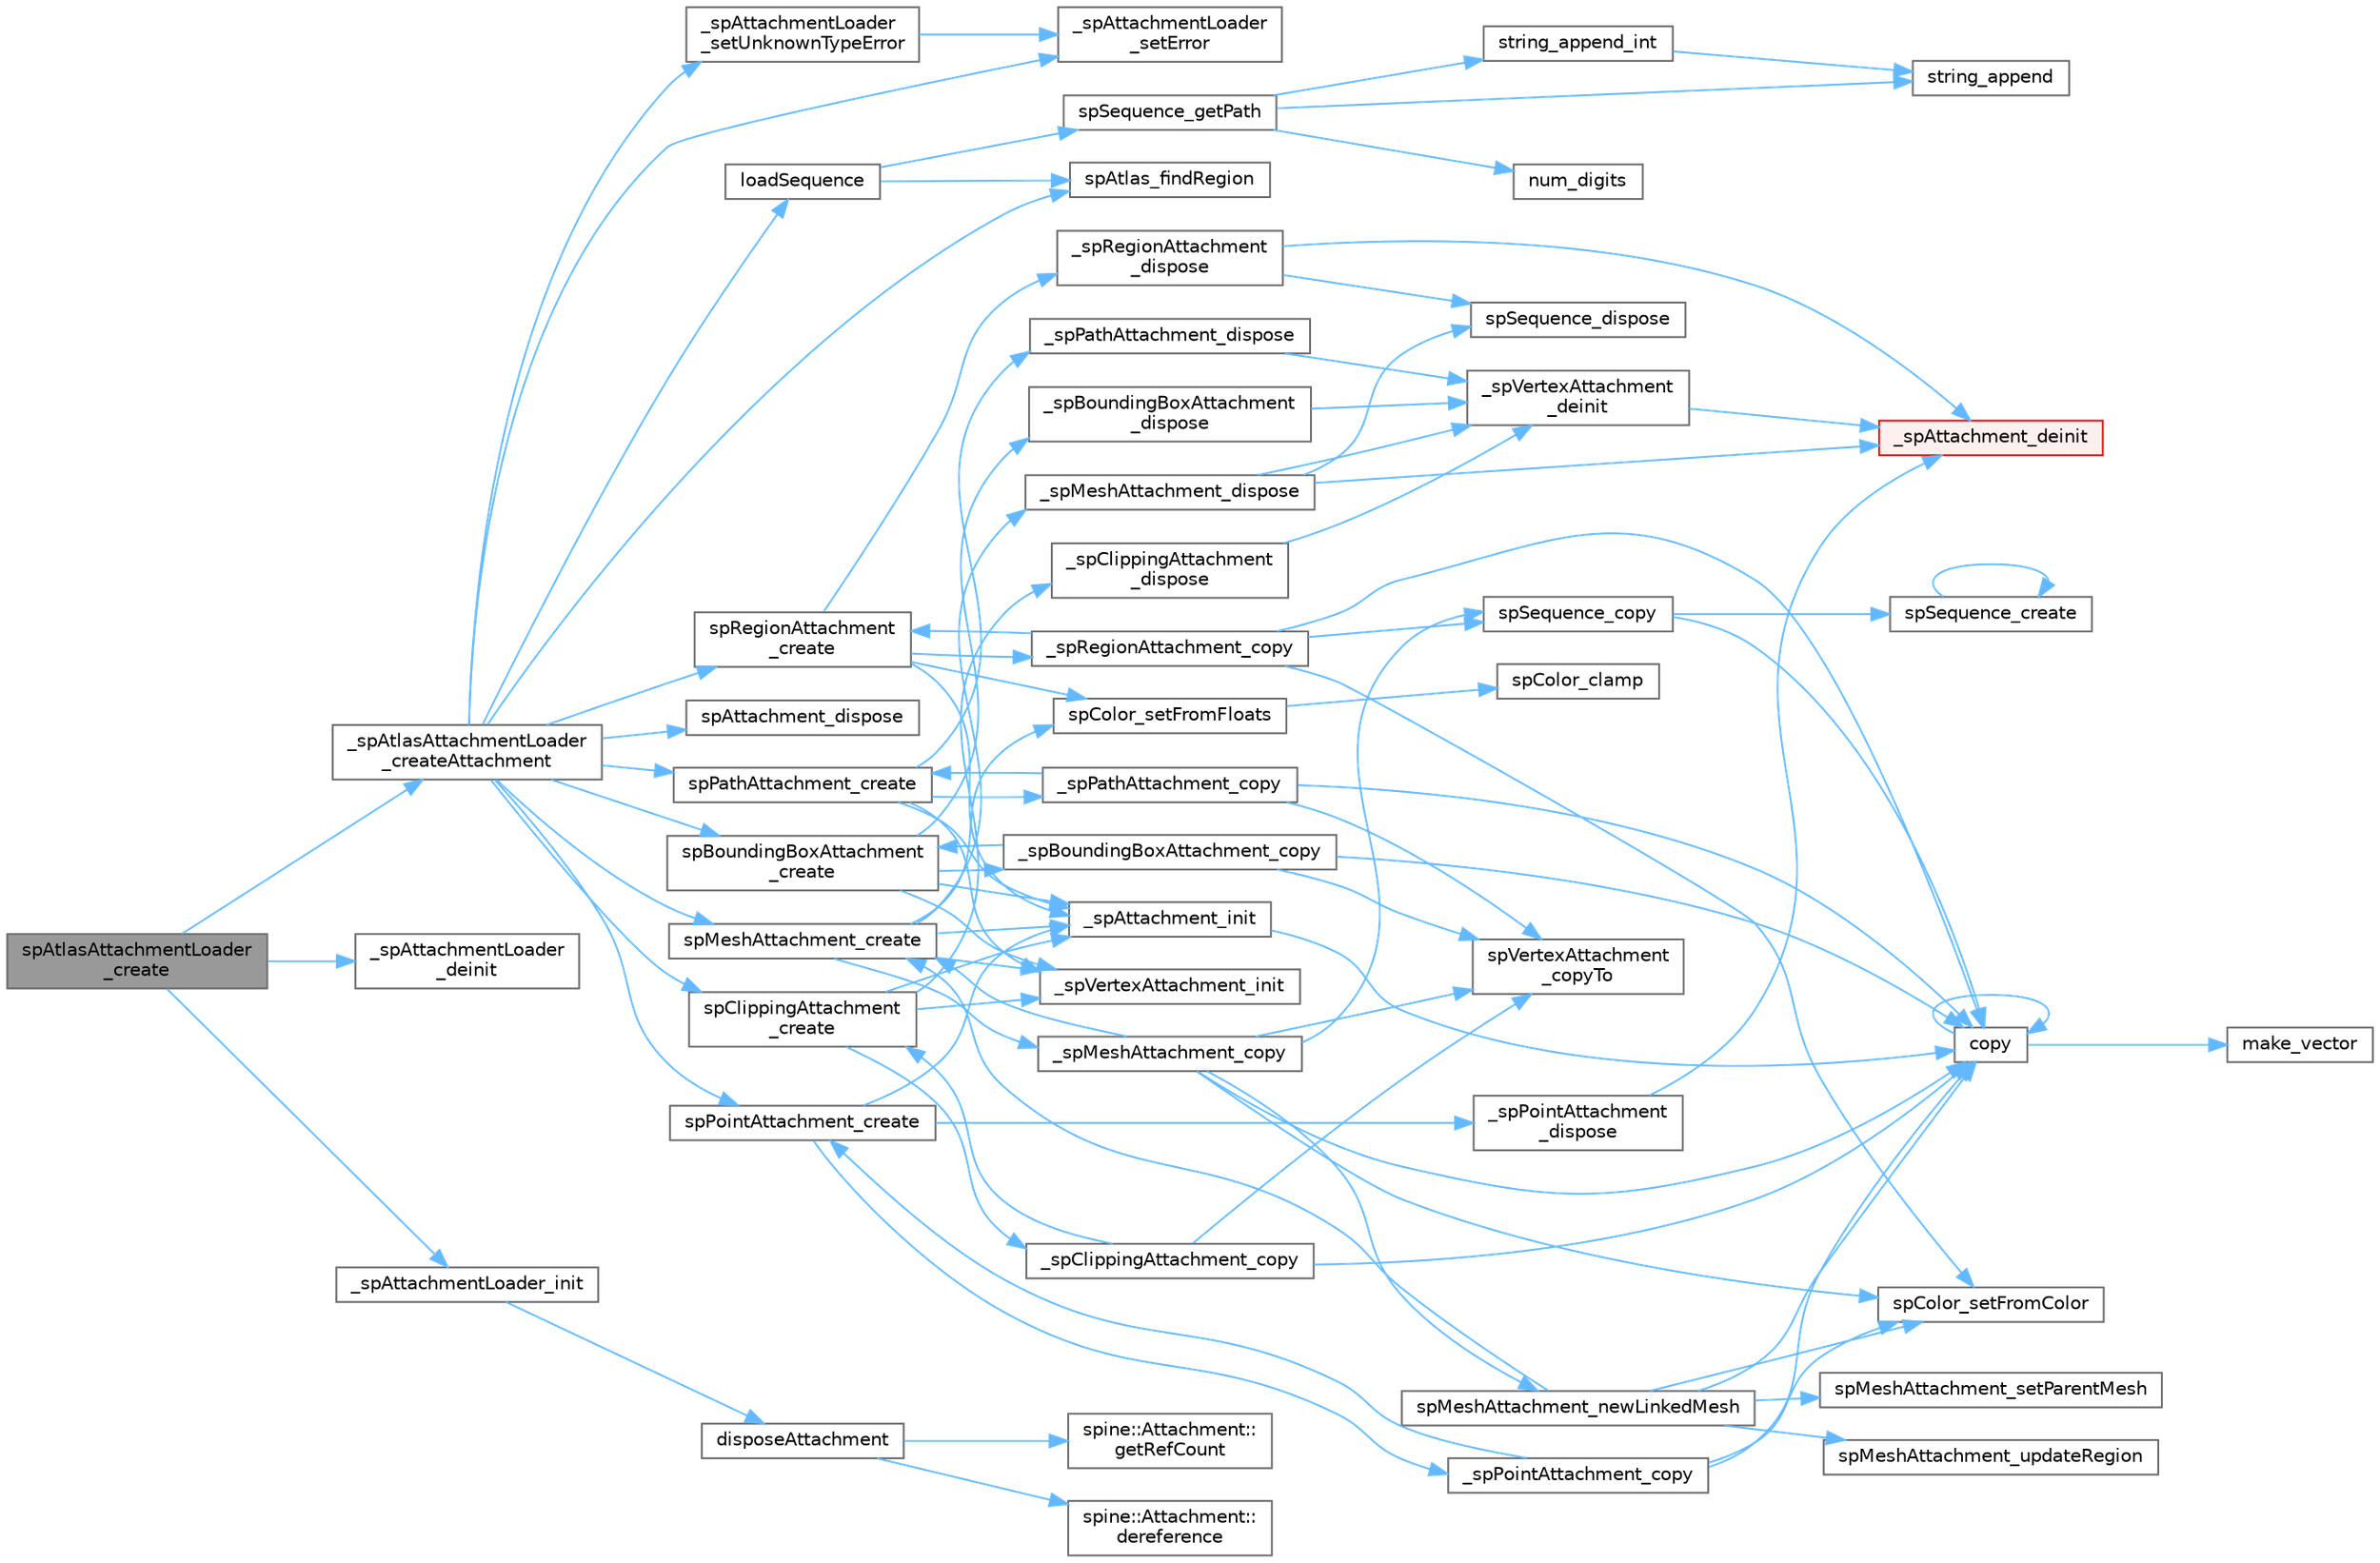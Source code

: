 digraph "spAtlasAttachmentLoader_create"
{
 // LATEX_PDF_SIZE
  bgcolor="transparent";
  edge [fontname=Helvetica,fontsize=10,labelfontname=Helvetica,labelfontsize=10];
  node [fontname=Helvetica,fontsize=10,shape=box,height=0.2,width=0.4];
  rankdir="LR";
  Node1 [id="Node000001",label="spAtlasAttachmentLoader\l_create",height=0.2,width=0.4,color="gray40", fillcolor="grey60", style="filled", fontcolor="black",tooltip=" "];
  Node1 -> Node2 [id="edge1_Node000001_Node000002",color="steelblue1",style="solid",tooltip=" "];
  Node2 [id="Node000002",label="_spAtlasAttachmentLoader\l_createAttachment",height=0.2,width=0.4,color="grey40", fillcolor="white", style="filled",URL="$_atlas_attachment_loader_8c.html#a413beef473c08236d213eb4f2d4dda84",tooltip=" "];
  Node2 -> Node3 [id="edge2_Node000002_Node000003",color="steelblue1",style="solid",tooltip=" "];
  Node3 [id="Node000003",label="_spAttachmentLoader\l_setError",height=0.2,width=0.4,color="grey40", fillcolor="white", style="filled",URL="$_attachment_loader_8c.html#a76072645a62f1f01ef37e37df950beb0",tooltip=" "];
  Node2 -> Node4 [id="edge3_Node000002_Node000004",color="steelblue1",style="solid",tooltip=" "];
  Node4 [id="Node000004",label="_spAttachmentLoader\l_setUnknownTypeError",height=0.2,width=0.4,color="grey40", fillcolor="white", style="filled",URL="$_attachment_loader_8c.html#a4662f9f59885ba336ec3eeaeb956f291",tooltip=" "];
  Node4 -> Node3 [id="edge4_Node000004_Node000003",color="steelblue1",style="solid",tooltip=" "];
  Node2 -> Node5 [id="edge5_Node000002_Node000005",color="steelblue1",style="solid",tooltip=" "];
  Node5 [id="Node000005",label="loadSequence",height=0.2,width=0.4,color="grey40", fillcolor="white", style="filled",URL="$_atlas_attachment_loader_8c.html#a582bb9cc3a8caac610f7b3aeeb981072",tooltip=" "];
  Node5 -> Node6 [id="edge6_Node000005_Node000006",color="steelblue1",style="solid",tooltip=" "];
  Node6 [id="Node000006",label="spAtlas_findRegion",height=0.2,width=0.4,color="grey40", fillcolor="white", style="filled",URL="$_atlas_8c.html#a82bba777375818ce281bb72ad1314359",tooltip=" "];
  Node5 -> Node7 [id="edge7_Node000005_Node000007",color="steelblue1",style="solid",tooltip=" "];
  Node7 [id="Node000007",label="spSequence_getPath",height=0.2,width=0.4,color="grey40", fillcolor="white", style="filled",URL="$_sequence_8c.html#ae567d655a9794119e67e1b46886071e4",tooltip=" "];
  Node7 -> Node8 [id="edge8_Node000007_Node000008",color="steelblue1",style="solid",tooltip=" "];
  Node8 [id="Node000008",label="num_digits",height=0.2,width=0.4,color="grey40", fillcolor="white", style="filled",URL="$_sequence_8c.html#aa16e8c03d098498ad9c8839cf2c48044",tooltip=" "];
  Node7 -> Node9 [id="edge9_Node000007_Node000009",color="steelblue1",style="solid",tooltip=" "];
  Node9 [id="Node000009",label="string_append",height=0.2,width=0.4,color="grey40", fillcolor="white", style="filled",URL="$_sequence_8c.html#af25c837e1d446d033009c154a2bb94f2",tooltip=" "];
  Node7 -> Node10 [id="edge10_Node000007_Node000010",color="steelblue1",style="solid",tooltip=" "];
  Node10 [id="Node000010",label="string_append_int",height=0.2,width=0.4,color="grey40", fillcolor="white", style="filled",URL="$_sequence_8c.html#a88fa23434e65603e4a8468888e14f2e7",tooltip=" "];
  Node10 -> Node9 [id="edge11_Node000010_Node000009",color="steelblue1",style="solid",tooltip=" "];
  Node2 -> Node6 [id="edge12_Node000002_Node000006",color="steelblue1",style="solid",tooltip=" "];
  Node2 -> Node11 [id="edge13_Node000002_Node000011",color="steelblue1",style="solid",tooltip=" "];
  Node11 [id="Node000011",label="spAttachment_dispose",height=0.2,width=0.4,color="grey40", fillcolor="white", style="filled",URL="$_attachment_8c.html#a79acc5ee5476760411382e50454f62d4",tooltip=" "];
  Node2 -> Node12 [id="edge14_Node000002_Node000012",color="steelblue1",style="solid",tooltip=" "];
  Node12 [id="Node000012",label="spBoundingBoxAttachment\l_create",height=0.2,width=0.4,color="grey40", fillcolor="white", style="filled",URL="$_bounding_box_attachment_8c.html#a71ec51b774203f4cdb0c7400c7c30185",tooltip=" "];
  Node12 -> Node13 [id="edge15_Node000012_Node000013",color="steelblue1",style="solid",tooltip=" "];
  Node13 [id="Node000013",label="_spAttachment_init",height=0.2,width=0.4,color="grey40", fillcolor="white", style="filled",URL="$_attachment_8c.html#a77645d743ca40f2700f78abdda77bd6d",tooltip=" "];
  Node13 -> Node14 [id="edge16_Node000013_Node000014",color="steelblue1",style="solid",tooltip=" "];
  Node14 [id="Node000014",label="copy",height=0.2,width=0.4,color="grey40", fillcolor="white", style="filled",URL="$level1__impl_8h.html#a7ffc26122ca6f9bec01f9bc5e64f3006",tooltip=" "];
  Node14 -> Node14 [id="edge17_Node000014_Node000014",color="steelblue1",style="solid",tooltip=" "];
  Node14 -> Node15 [id="edge18_Node000014_Node000015",color="steelblue1",style="solid",tooltip=" "];
  Node15 [id="Node000015",label="make_vector",height=0.2,width=0.4,color="grey40", fillcolor="white", style="filled",URL="$level1__impl_8h.html#ae339a3d924ebae3773d8cd03d2a37ffc",tooltip=" "];
  Node12 -> Node16 [id="edge19_Node000012_Node000016",color="steelblue1",style="solid",tooltip=" "];
  Node16 [id="Node000016",label="_spBoundingBoxAttachment_copy",height=0.2,width=0.4,color="grey40", fillcolor="white", style="filled",URL="$_bounding_box_attachment_8c.html#a91ddb6e67db63e6149d3db6246349dee",tooltip=" "];
  Node16 -> Node14 [id="edge20_Node000016_Node000014",color="steelblue1",style="solid",tooltip=" "];
  Node16 -> Node12 [id="edge21_Node000016_Node000012",color="steelblue1",style="solid",tooltip=" "];
  Node16 -> Node17 [id="edge22_Node000016_Node000017",color="steelblue1",style="solid",tooltip=" "];
  Node17 [id="Node000017",label="spVertexAttachment\l_copyTo",height=0.2,width=0.4,color="grey40", fillcolor="white", style="filled",URL="$_vertex_attachment_8c.html#aef7fe6c571a46dfe7a7bbe2dcb7f5090",tooltip=" "];
  Node12 -> Node18 [id="edge23_Node000012_Node000018",color="steelblue1",style="solid",tooltip=" "];
  Node18 [id="Node000018",label="_spBoundingBoxAttachment\l_dispose",height=0.2,width=0.4,color="grey40", fillcolor="white", style="filled",URL="$_bounding_box_attachment_8c.html#a88e7609035645dc3e7f097e97798b416",tooltip=" "];
  Node18 -> Node19 [id="edge24_Node000018_Node000019",color="steelblue1",style="solid",tooltip=" "];
  Node19 [id="Node000019",label="_spVertexAttachment\l_deinit",height=0.2,width=0.4,color="grey40", fillcolor="white", style="filled",URL="$_vertex_attachment_8c.html#a879f6827c28770124de4b2904a672244",tooltip=" "];
  Node19 -> Node20 [id="edge25_Node000019_Node000020",color="steelblue1",style="solid",tooltip=" "];
  Node20 [id="Node000020",label="_spAttachment_deinit",height=0.2,width=0.4,color="red", fillcolor="#FFF0F0", style="filled",URL="$_attachment_8c.html#abbac986c283fdf9d5dca624ddc68b3e7",tooltip=" "];
  Node12 -> Node25 [id="edge26_Node000012_Node000025",color="steelblue1",style="solid",tooltip=" "];
  Node25 [id="Node000025",label="_spVertexAttachment_init",height=0.2,width=0.4,color="grey40", fillcolor="white", style="filled",URL="$_vertex_attachment_8c.html#a408f866fc7f3cf1adc0473f36ae76e61",tooltip=" "];
  Node2 -> Node26 [id="edge27_Node000002_Node000026",color="steelblue1",style="solid",tooltip=" "];
  Node26 [id="Node000026",label="spClippingAttachment\l_create",height=0.2,width=0.4,color="grey40", fillcolor="white", style="filled",URL="$_clipping_attachment_8c.html#ae395e890bb0699cbdb0521ddd9274ad5",tooltip=" "];
  Node26 -> Node13 [id="edge28_Node000026_Node000013",color="steelblue1",style="solid",tooltip=" "];
  Node26 -> Node27 [id="edge29_Node000026_Node000027",color="steelblue1",style="solid",tooltip=" "];
  Node27 [id="Node000027",label="_spClippingAttachment_copy",height=0.2,width=0.4,color="grey40", fillcolor="white", style="filled",URL="$_clipping_attachment_8c.html#afc74fa2cb9281741e110079bf97de0f8",tooltip=" "];
  Node27 -> Node14 [id="edge30_Node000027_Node000014",color="steelblue1",style="solid",tooltip=" "];
  Node27 -> Node26 [id="edge31_Node000027_Node000026",color="steelblue1",style="solid",tooltip=" "];
  Node27 -> Node17 [id="edge32_Node000027_Node000017",color="steelblue1",style="solid",tooltip=" "];
  Node26 -> Node28 [id="edge33_Node000026_Node000028",color="steelblue1",style="solid",tooltip=" "];
  Node28 [id="Node000028",label="_spClippingAttachment\l_dispose",height=0.2,width=0.4,color="grey40", fillcolor="white", style="filled",URL="$_clipping_attachment_8c.html#a4744fa251f4a123439b6964c5f1971d5",tooltip=" "];
  Node28 -> Node19 [id="edge34_Node000028_Node000019",color="steelblue1",style="solid",tooltip=" "];
  Node26 -> Node25 [id="edge35_Node000026_Node000025",color="steelblue1",style="solid",tooltip=" "];
  Node2 -> Node29 [id="edge36_Node000002_Node000029",color="steelblue1",style="solid",tooltip=" "];
  Node29 [id="Node000029",label="spMeshAttachment_create",height=0.2,width=0.4,color="grey40", fillcolor="white", style="filled",URL="$_mesh_attachment_8c.html#a56bdc44e05dde0a83d75cce72f2628a2",tooltip=" "];
  Node29 -> Node13 [id="edge37_Node000029_Node000013",color="steelblue1",style="solid",tooltip=" "];
  Node29 -> Node30 [id="edge38_Node000029_Node000030",color="steelblue1",style="solid",tooltip=" "];
  Node30 [id="Node000030",label="_spMeshAttachment_copy",height=0.2,width=0.4,color="grey40", fillcolor="white", style="filled",URL="$_mesh_attachment_8c.html#af29030eb293b3ba84690105b3a11c649",tooltip=" "];
  Node30 -> Node14 [id="edge39_Node000030_Node000014",color="steelblue1",style="solid",tooltip=" "];
  Node30 -> Node31 [id="edge40_Node000030_Node000031",color="steelblue1",style="solid",tooltip=" "];
  Node31 [id="Node000031",label="spColor_setFromColor",height=0.2,width=0.4,color="grey40", fillcolor="white", style="filled",URL="$_color_8c.html#af0868cf31a5235b433ec908d952df5fc",tooltip=" "];
  Node30 -> Node29 [id="edge41_Node000030_Node000029",color="steelblue1",style="solid",tooltip=" "];
  Node30 -> Node32 [id="edge42_Node000030_Node000032",color="steelblue1",style="solid",tooltip=" "];
  Node32 [id="Node000032",label="spMeshAttachment_newLinkedMesh",height=0.2,width=0.4,color="grey40", fillcolor="white", style="filled",URL="$_mesh_attachment_8c.html#a71271f8d13395069e8d2d8e4b8077842",tooltip=" "];
  Node32 -> Node14 [id="edge43_Node000032_Node000014",color="steelblue1",style="solid",tooltip=" "];
  Node32 -> Node31 [id="edge44_Node000032_Node000031",color="steelblue1",style="solid",tooltip=" "];
  Node32 -> Node29 [id="edge45_Node000032_Node000029",color="steelblue1",style="solid",tooltip=" "];
  Node32 -> Node33 [id="edge46_Node000032_Node000033",color="steelblue1",style="solid",tooltip=" "];
  Node33 [id="Node000033",label="spMeshAttachment_setParentMesh",height=0.2,width=0.4,color="grey40", fillcolor="white", style="filled",URL="$_mesh_attachment_8c.html#af281234df8499ed6f950748fda7641b2",tooltip=" "];
  Node32 -> Node34 [id="edge47_Node000032_Node000034",color="steelblue1",style="solid",tooltip=" "];
  Node34 [id="Node000034",label="spMeshAttachment_updateRegion",height=0.2,width=0.4,color="grey40", fillcolor="white", style="filled",URL="$_mesh_attachment_8c.html#adc9fc4a1152b194678a4e43003f64370",tooltip=" "];
  Node30 -> Node35 [id="edge48_Node000030_Node000035",color="steelblue1",style="solid",tooltip=" "];
  Node35 [id="Node000035",label="spSequence_copy",height=0.2,width=0.4,color="grey40", fillcolor="white", style="filled",URL="$_sequence_8c.html#ab5e5276b4a50783c4da5a2a70d35d9b5",tooltip=" "];
  Node35 -> Node14 [id="edge49_Node000035_Node000014",color="steelblue1",style="solid",tooltip=" "];
  Node35 -> Node36 [id="edge50_Node000035_Node000036",color="steelblue1",style="solid",tooltip=" "];
  Node36 [id="Node000036",label="spSequence_create",height=0.2,width=0.4,color="grey40", fillcolor="white", style="filled",URL="$_sequence_8c.html#a2604c8a5a2edffe4b206f080ed5e74ff",tooltip=" "];
  Node36 -> Node36 [id="edge51_Node000036_Node000036",color="steelblue1",style="solid",tooltip=" "];
  Node30 -> Node17 [id="edge52_Node000030_Node000017",color="steelblue1",style="solid",tooltip=" "];
  Node29 -> Node37 [id="edge53_Node000029_Node000037",color="steelblue1",style="solid",tooltip=" "];
  Node37 [id="Node000037",label="_spMeshAttachment_dispose",height=0.2,width=0.4,color="grey40", fillcolor="white", style="filled",URL="$_mesh_attachment_8c.html#a4d457018ce0f233e2b1bb9b90d6ea663",tooltip=" "];
  Node37 -> Node20 [id="edge54_Node000037_Node000020",color="steelblue1",style="solid",tooltip=" "];
  Node37 -> Node19 [id="edge55_Node000037_Node000019",color="steelblue1",style="solid",tooltip=" "];
  Node37 -> Node38 [id="edge56_Node000037_Node000038",color="steelblue1",style="solid",tooltip=" "];
  Node38 [id="Node000038",label="spSequence_dispose",height=0.2,width=0.4,color="grey40", fillcolor="white", style="filled",URL="$_sequence_8c.html#a4c8fc0f3da23061b8989e5f6e61ab529",tooltip=" "];
  Node29 -> Node25 [id="edge57_Node000029_Node000025",color="steelblue1",style="solid",tooltip=" "];
  Node29 -> Node39 [id="edge58_Node000029_Node000039",color="steelblue1",style="solid",tooltip=" "];
  Node39 [id="Node000039",label="spColor_setFromFloats",height=0.2,width=0.4,color="grey40", fillcolor="white", style="filled",URL="$_color_8c.html#aef2bc0c9016302022f25c89ba5b36a2c",tooltip=" "];
  Node39 -> Node40 [id="edge59_Node000039_Node000040",color="steelblue1",style="solid",tooltip=" "];
  Node40 [id="Node000040",label="spColor_clamp",height=0.2,width=0.4,color="grey40", fillcolor="white", style="filled",URL="$_color_8c.html#a430dde727f95083ecaaf7760a09e6b1d",tooltip=" "];
  Node2 -> Node41 [id="edge60_Node000002_Node000041",color="steelblue1",style="solid",tooltip=" "];
  Node41 [id="Node000041",label="spPathAttachment_create",height=0.2,width=0.4,color="grey40", fillcolor="white", style="filled",URL="$_path_attachment_8c.html#abb6d144d26e4f8727b63b10db7675137",tooltip=" "];
  Node41 -> Node13 [id="edge61_Node000041_Node000013",color="steelblue1",style="solid",tooltip=" "];
  Node41 -> Node42 [id="edge62_Node000041_Node000042",color="steelblue1",style="solid",tooltip=" "];
  Node42 [id="Node000042",label="_spPathAttachment_copy",height=0.2,width=0.4,color="grey40", fillcolor="white", style="filled",URL="$_path_attachment_8c.html#adfd05891150d5a389e08f79a2faffb27",tooltip=" "];
  Node42 -> Node14 [id="edge63_Node000042_Node000014",color="steelblue1",style="solid",tooltip=" "];
  Node42 -> Node41 [id="edge64_Node000042_Node000041",color="steelblue1",style="solid",tooltip=" "];
  Node42 -> Node17 [id="edge65_Node000042_Node000017",color="steelblue1",style="solid",tooltip=" "];
  Node41 -> Node43 [id="edge66_Node000041_Node000043",color="steelblue1",style="solid",tooltip=" "];
  Node43 [id="Node000043",label="_spPathAttachment_dispose",height=0.2,width=0.4,color="grey40", fillcolor="white", style="filled",URL="$_path_attachment_8c.html#a7839a449120ed467d64ce809b395ed75",tooltip=" "];
  Node43 -> Node19 [id="edge67_Node000043_Node000019",color="steelblue1",style="solid",tooltip=" "];
  Node41 -> Node25 [id="edge68_Node000041_Node000025",color="steelblue1",style="solid",tooltip=" "];
  Node2 -> Node44 [id="edge69_Node000002_Node000044",color="steelblue1",style="solid",tooltip=" "];
  Node44 [id="Node000044",label="spPointAttachment_create",height=0.2,width=0.4,color="grey40", fillcolor="white", style="filled",URL="$_point_attachment_8c.html#acc47cc6596f6f922aea2bebdaa415570",tooltip=" "];
  Node44 -> Node13 [id="edge70_Node000044_Node000013",color="steelblue1",style="solid",tooltip=" "];
  Node44 -> Node45 [id="edge71_Node000044_Node000045",color="steelblue1",style="solid",tooltip=" "];
  Node45 [id="Node000045",label="_spPointAttachment_copy",height=0.2,width=0.4,color="grey40", fillcolor="white", style="filled",URL="$_point_attachment_8c.html#a44bbfa2f81b4829614584ec189af1d8f",tooltip=" "];
  Node45 -> Node14 [id="edge72_Node000045_Node000014",color="steelblue1",style="solid",tooltip=" "];
  Node45 -> Node31 [id="edge73_Node000045_Node000031",color="steelblue1",style="solid",tooltip=" "];
  Node45 -> Node44 [id="edge74_Node000045_Node000044",color="steelblue1",style="solid",tooltip=" "];
  Node44 -> Node46 [id="edge75_Node000044_Node000046",color="steelblue1",style="solid",tooltip=" "];
  Node46 [id="Node000046",label="_spPointAttachment\l_dispose",height=0.2,width=0.4,color="grey40", fillcolor="white", style="filled",URL="$_point_attachment_8c.html#af2b6e9f5c18564c9256932e52cb0242e",tooltip=" "];
  Node46 -> Node20 [id="edge76_Node000046_Node000020",color="steelblue1",style="solid",tooltip=" "];
  Node2 -> Node47 [id="edge77_Node000002_Node000047",color="steelblue1",style="solid",tooltip=" "];
  Node47 [id="Node000047",label="spRegionAttachment\l_create",height=0.2,width=0.4,color="grey40", fillcolor="white", style="filled",URL="$_region_attachment_8c.html#ab4e5bc1580319ef19339b0a39e4d48ec",tooltip=" "];
  Node47 -> Node13 [id="edge78_Node000047_Node000013",color="steelblue1",style="solid",tooltip=" "];
  Node47 -> Node48 [id="edge79_Node000047_Node000048",color="steelblue1",style="solid",tooltip=" "];
  Node48 [id="Node000048",label="_spRegionAttachment_copy",height=0.2,width=0.4,color="grey40", fillcolor="white", style="filled",URL="$_region_attachment_8c.html#a645fcbce0c18d844e93fbda3f1acf3c1",tooltip=" "];
  Node48 -> Node14 [id="edge80_Node000048_Node000014",color="steelblue1",style="solid",tooltip=" "];
  Node48 -> Node31 [id="edge81_Node000048_Node000031",color="steelblue1",style="solid",tooltip=" "];
  Node48 -> Node47 [id="edge82_Node000048_Node000047",color="steelblue1",style="solid",tooltip=" "];
  Node48 -> Node35 [id="edge83_Node000048_Node000035",color="steelblue1",style="solid",tooltip=" "];
  Node47 -> Node49 [id="edge84_Node000047_Node000049",color="steelblue1",style="solid",tooltip=" "];
  Node49 [id="Node000049",label="_spRegionAttachment\l_dispose",height=0.2,width=0.4,color="grey40", fillcolor="white", style="filled",URL="$_region_attachment_8c.html#a586dd6bc150e3a6369ace2339e903cfe",tooltip=" "];
  Node49 -> Node20 [id="edge85_Node000049_Node000020",color="steelblue1",style="solid",tooltip=" "];
  Node49 -> Node38 [id="edge86_Node000049_Node000038",color="steelblue1",style="solid",tooltip=" "];
  Node47 -> Node39 [id="edge87_Node000047_Node000039",color="steelblue1",style="solid",tooltip=" "];
  Node1 -> Node50 [id="edge88_Node000001_Node000050",color="steelblue1",style="solid",tooltip=" "];
  Node50 [id="Node000050",label="_spAttachmentLoader\l_deinit",height=0.2,width=0.4,color="grey40", fillcolor="white", style="filled",URL="$_attachment_loader_8c.html#ab7d2ad39e6e873c06e321228d0eb00b2",tooltip=" "];
  Node1 -> Node51 [id="edge89_Node000001_Node000051",color="steelblue1",style="solid",tooltip=" "];
  Node51 [id="Node000051",label="_spAttachmentLoader_init",height=0.2,width=0.4,color="grey40", fillcolor="white", style="filled",URL="$_attachment_loader_8c.html#a211e00a37a0c555e383b7014bacedc18",tooltip=" "];
  Node51 -> Node22 [id="edge90_Node000051_Node000022",color="steelblue1",style="solid",tooltip=" "];
  Node22 [id="Node000022",label="disposeAttachment",height=0.2,width=0.4,color="grey40", fillcolor="white", style="filled",URL="$_skin_8cpp.html#a9fa1b8407c6f33b348e869452f1ac8fc",tooltip=" "];
  Node22 -> Node23 [id="edge91_Node000022_Node000023",color="steelblue1",style="solid",tooltip=" "];
  Node23 [id="Node000023",label="spine::Attachment::\ldereference",height=0.2,width=0.4,color="grey40", fillcolor="white", style="filled",URL="$classspine_1_1_attachment.html#acc72f7fa790c5e4d356f4e56f58bd785",tooltip=" "];
  Node22 -> Node24 [id="edge92_Node000022_Node000024",color="steelblue1",style="solid",tooltip=" "];
  Node24 [id="Node000024",label="spine::Attachment::\lgetRefCount",height=0.2,width=0.4,color="grey40", fillcolor="white", style="filled",URL="$classspine_1_1_attachment.html#ac135715b66cfc25c2d55007db9607aee",tooltip=" "];
}
